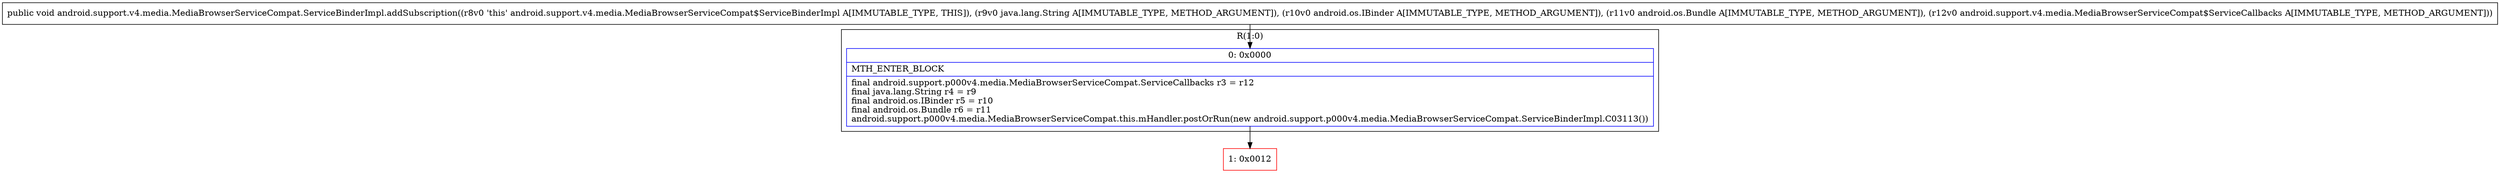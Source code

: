 digraph "CFG forandroid.support.v4.media.MediaBrowserServiceCompat.ServiceBinderImpl.addSubscription(Ljava\/lang\/String;Landroid\/os\/IBinder;Landroid\/os\/Bundle;Landroid\/support\/v4\/media\/MediaBrowserServiceCompat$ServiceCallbacks;)V" {
subgraph cluster_Region_1771818506 {
label = "R(1:0)";
node [shape=record,color=blue];
Node_0 [shape=record,label="{0\:\ 0x0000|MTH_ENTER_BLOCK\l|final android.support.p000v4.media.MediaBrowserServiceCompat.ServiceCallbacks r3 = r12\lfinal java.lang.String r4 = r9\lfinal android.os.IBinder r5 = r10\lfinal android.os.Bundle r6 = r11\landroid.support.p000v4.media.MediaBrowserServiceCompat.this.mHandler.postOrRun(new android.support.p000v4.media.MediaBrowserServiceCompat.ServiceBinderImpl.C03113())\l}"];
}
Node_1 [shape=record,color=red,label="{1\:\ 0x0012}"];
MethodNode[shape=record,label="{public void android.support.v4.media.MediaBrowserServiceCompat.ServiceBinderImpl.addSubscription((r8v0 'this' android.support.v4.media.MediaBrowserServiceCompat$ServiceBinderImpl A[IMMUTABLE_TYPE, THIS]), (r9v0 java.lang.String A[IMMUTABLE_TYPE, METHOD_ARGUMENT]), (r10v0 android.os.IBinder A[IMMUTABLE_TYPE, METHOD_ARGUMENT]), (r11v0 android.os.Bundle A[IMMUTABLE_TYPE, METHOD_ARGUMENT]), (r12v0 android.support.v4.media.MediaBrowserServiceCompat$ServiceCallbacks A[IMMUTABLE_TYPE, METHOD_ARGUMENT])) }"];
MethodNode -> Node_0;
Node_0 -> Node_1;
}

